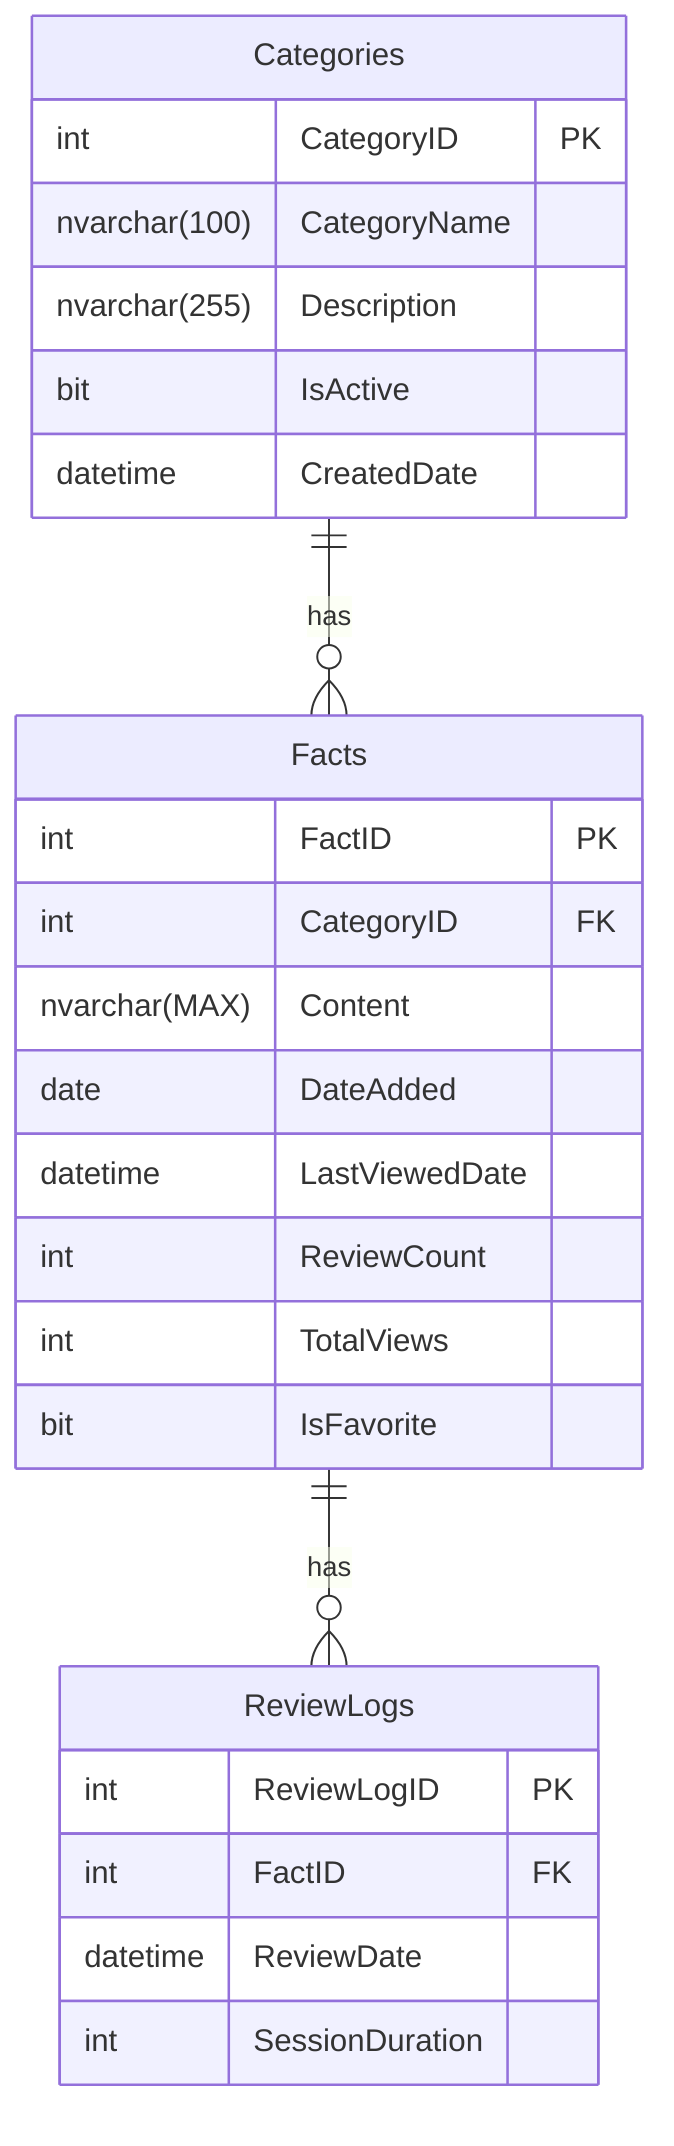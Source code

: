 erDiagram
    Categories {
        int CategoryID PK
        nvarchar(100) CategoryName
        nvarchar(255) Description
        bit IsActive
        datetime CreatedDate
    }

    Facts {
        int FactID PK
        int CategoryID FK
        nvarchar(MAX) Content
        date DateAdded
        datetime LastViewedDate
        int ReviewCount
        int TotalViews
        bit IsFavorite
    }

    ReviewLogs {
        int ReviewLogID PK
        int FactID FK
        datetime ReviewDate
        int SessionDuration
    }

    Categories ||--o{ Facts : "has"
    Facts ||--o{ ReviewLogs : "has"